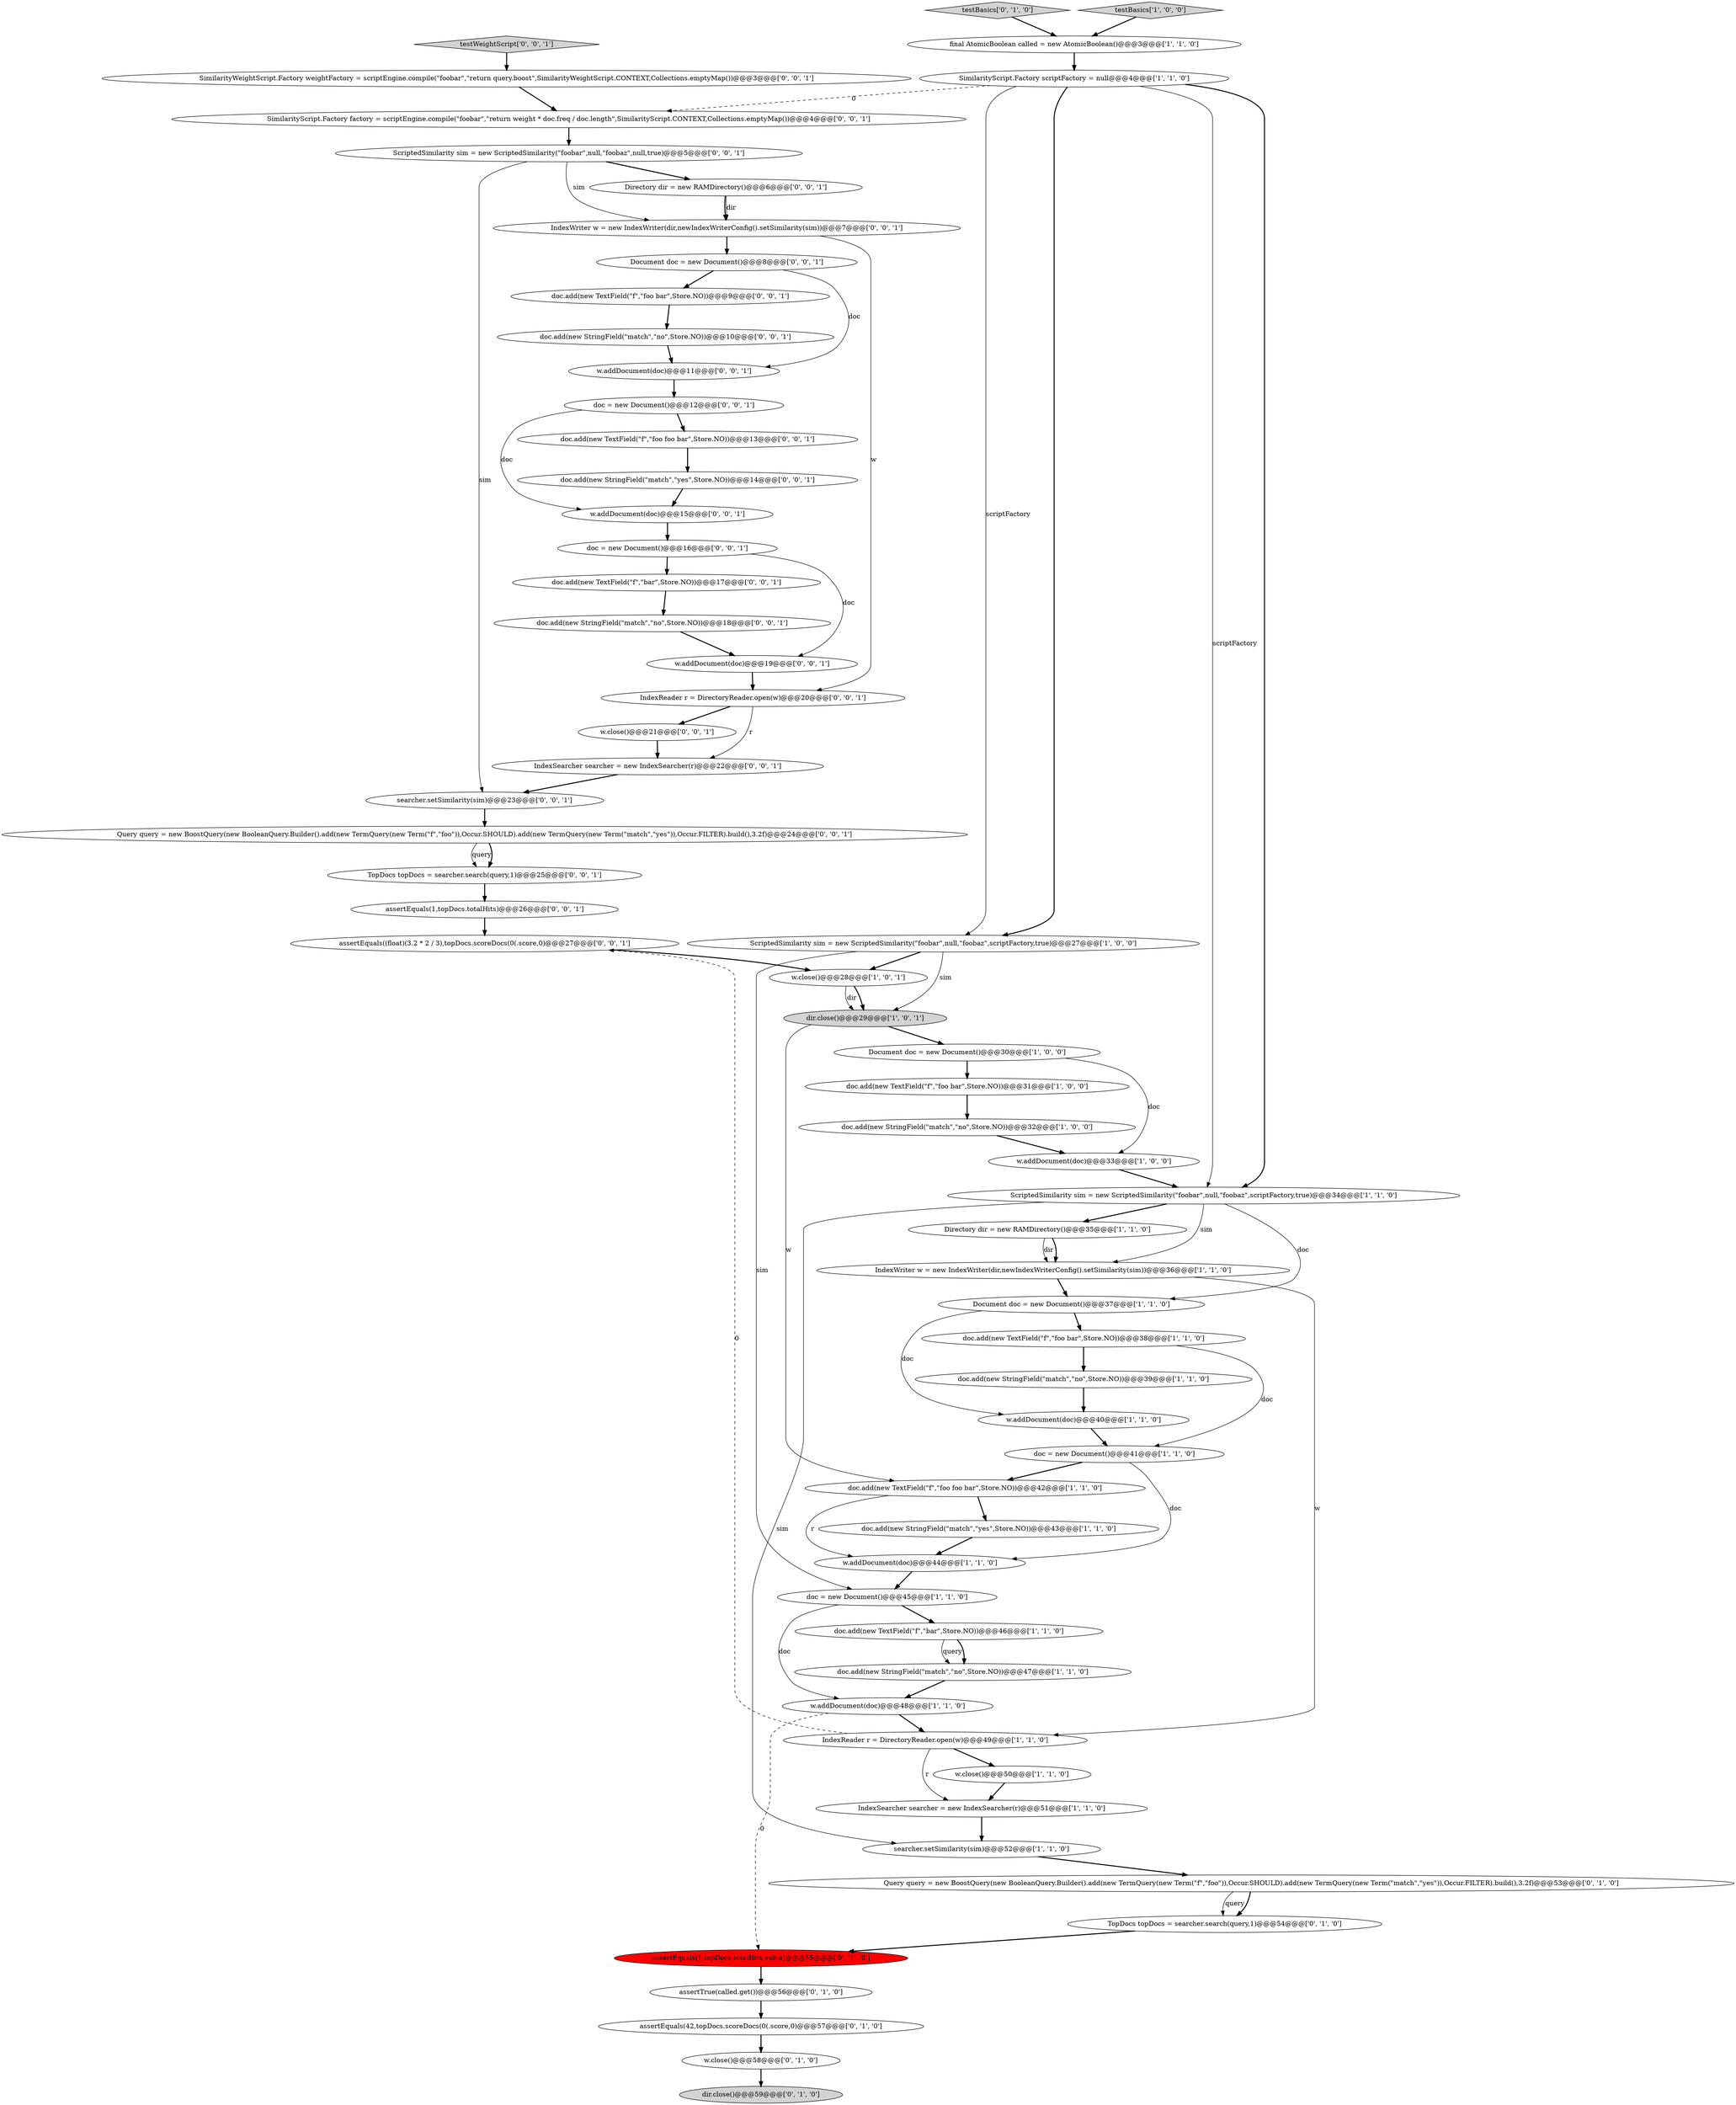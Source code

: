 digraph {
54 [style = filled, label = "IndexSearcher searcher = new IndexSearcher(r)@@@22@@@['0', '0', '1']", fillcolor = white, shape = ellipse image = "AAA0AAABBB3BBB"];
26 [style = filled, label = "w.addDocument(doc)@@@44@@@['1', '1', '0']", fillcolor = white, shape = ellipse image = "AAA0AAABBB1BBB"];
60 [style = filled, label = "doc.add(new StringField(\"match\",\"no\",Store.NO))@@@10@@@['0', '0', '1']", fillcolor = white, shape = ellipse image = "AAA0AAABBB3BBB"];
51 [style = filled, label = "SimilarityScript.Factory factory = scriptEngine.compile(\"foobar\",\"return weight * doc.freq / doc.length\",SimilarityScript.CONTEXT,Collections.emptyMap())@@@4@@@['0', '0', '1']", fillcolor = white, shape = ellipse image = "AAA0AAABBB3BBB"];
61 [style = filled, label = "w.close()@@@21@@@['0', '0', '1']", fillcolor = white, shape = ellipse image = "AAA0AAABBB3BBB"];
16 [style = filled, label = "doc.add(new TextField(\"f\",\"foo bar\",Store.NO))@@@38@@@['1', '1', '0']", fillcolor = white, shape = ellipse image = "AAA0AAABBB1BBB"];
10 [style = filled, label = "doc.add(new TextField(\"f\",\"bar\",Store.NO))@@@46@@@['1', '1', '0']", fillcolor = white, shape = ellipse image = "AAA0AAABBB1BBB"];
49 [style = filled, label = "searcher.setSimilarity(sim)@@@23@@@['0', '0', '1']", fillcolor = white, shape = ellipse image = "AAA0AAABBB3BBB"];
24 [style = filled, label = "w.close()@@@50@@@['1', '1', '0']", fillcolor = white, shape = ellipse image = "AAA0AAABBB1BBB"];
47 [style = filled, label = "w.addDocument(doc)@@@19@@@['0', '0', '1']", fillcolor = white, shape = ellipse image = "AAA0AAABBB3BBB"];
32 [style = filled, label = "TopDocs topDocs = searcher.search(query,1)@@@54@@@['0', '1', '0']", fillcolor = white, shape = ellipse image = "AAA0AAABBB2BBB"];
35 [style = filled, label = "assertEquals(42,topDocs.scoreDocs(0(.score,0)@@@57@@@['0', '1', '0']", fillcolor = white, shape = ellipse image = "AAA0AAABBB2BBB"];
3 [style = filled, label = "w.addDocument(doc)@@@48@@@['1', '1', '0']", fillcolor = white, shape = ellipse image = "AAA0AAABBB1BBB"];
28 [style = filled, label = "doc.add(new TextField(\"f\",\"foo bar\",Store.NO))@@@31@@@['1', '0', '0']", fillcolor = white, shape = ellipse image = "AAA0AAABBB1BBB"];
12 [style = filled, label = "doc = new Document()@@@45@@@['1', '1', '0']", fillcolor = white, shape = ellipse image = "AAA0AAABBB1BBB"];
7 [style = filled, label = "SimilarityScript.Factory scriptFactory = null@@@4@@@['1', '1', '0']", fillcolor = white, shape = ellipse image = "AAA0AAABBB1BBB"];
18 [style = filled, label = "doc.add(new TextField(\"f\",\"foo foo bar\",Store.NO))@@@42@@@['1', '1', '0']", fillcolor = white, shape = ellipse image = "AAA0AAABBB1BBB"];
23 [style = filled, label = "searcher.setSimilarity(sim)@@@52@@@['1', '1', '0']", fillcolor = white, shape = ellipse image = "AAA0AAABBB1BBB"];
34 [style = filled, label = "assertEquals(1,topDocs.totalHits.value)@@@55@@@['0', '1', '0']", fillcolor = red, shape = ellipse image = "AAA1AAABBB2BBB"];
38 [style = filled, label = "w.addDocument(doc)@@@15@@@['0', '0', '1']", fillcolor = white, shape = ellipse image = "AAA0AAABBB3BBB"];
2 [style = filled, label = "doc = new Document()@@@41@@@['1', '1', '0']", fillcolor = white, shape = ellipse image = "AAA0AAABBB1BBB"];
52 [style = filled, label = "SimilarityWeightScript.Factory weightFactory = scriptEngine.compile(\"foobar\",\"return query.boost\",SimilarityWeightScript.CONTEXT,Collections.emptyMap())@@@3@@@['0', '0', '1']", fillcolor = white, shape = ellipse image = "AAA0AAABBB3BBB"];
8 [style = filled, label = "Document doc = new Document()@@@30@@@['1', '0', '0']", fillcolor = white, shape = ellipse image = "AAA0AAABBB1BBB"];
55 [style = filled, label = "doc.add(new TextField(\"f\",\"foo bar\",Store.NO))@@@9@@@['0', '0', '1']", fillcolor = white, shape = ellipse image = "AAA0AAABBB3BBB"];
48 [style = filled, label = "Query query = new BoostQuery(new BooleanQuery.Builder().add(new TermQuery(new Term(\"f\",\"foo\")),Occur.SHOULD).add(new TermQuery(new Term(\"match\",\"yes\")),Occur.FILTER).build(),3.2f)@@@24@@@['0', '0', '1']", fillcolor = white, shape = ellipse image = "AAA0AAABBB3BBB"];
30 [style = filled, label = "w.close()@@@58@@@['0', '1', '0']", fillcolor = white, shape = ellipse image = "AAA0AAABBB2BBB"];
33 [style = filled, label = "testBasics['0', '1', '0']", fillcolor = lightgray, shape = diamond image = "AAA0AAABBB2BBB"];
4 [style = filled, label = "ScriptedSimilarity sim = new ScriptedSimilarity(\"foobar\",null,\"foobaz\",scriptFactory,true)@@@27@@@['1', '0', '0']", fillcolor = white, shape = ellipse image = "AAA0AAABBB1BBB"];
37 [style = filled, label = "IndexReader r = DirectoryReader.open(w)@@@20@@@['0', '0', '1']", fillcolor = white, shape = ellipse image = "AAA0AAABBB3BBB"];
21 [style = filled, label = "dir.close()@@@29@@@['1', '0', '1']", fillcolor = lightgray, shape = ellipse image = "AAA0AAABBB1BBB"];
43 [style = filled, label = "w.addDocument(doc)@@@11@@@['0', '0', '1']", fillcolor = white, shape = ellipse image = "AAA0AAABBB3BBB"];
59 [style = filled, label = "doc.add(new TextField(\"f\",\"bar\",Store.NO))@@@17@@@['0', '0', '1']", fillcolor = white, shape = ellipse image = "AAA0AAABBB3BBB"];
46 [style = filled, label = "doc = new Document()@@@12@@@['0', '0', '1']", fillcolor = white, shape = ellipse image = "AAA0AAABBB3BBB"];
29 [style = filled, label = "assertTrue(called.get())@@@56@@@['0', '1', '0']", fillcolor = white, shape = ellipse image = "AAA0AAABBB2BBB"];
5 [style = filled, label = "doc.add(new StringField(\"match\",\"no\",Store.NO))@@@39@@@['1', '1', '0']", fillcolor = white, shape = ellipse image = "AAA0AAABBB1BBB"];
15 [style = filled, label = "w.addDocument(doc)@@@33@@@['1', '0', '0']", fillcolor = white, shape = ellipse image = "AAA0AAABBB1BBB"];
42 [style = filled, label = "doc.add(new StringField(\"match\",\"no\",Store.NO))@@@18@@@['0', '0', '1']", fillcolor = white, shape = ellipse image = "AAA0AAABBB3BBB"];
11 [style = filled, label = "ScriptedSimilarity sim = new ScriptedSimilarity(\"foobar\",null,\"foobaz\",scriptFactory,true)@@@34@@@['1', '1', '0']", fillcolor = white, shape = ellipse image = "AAA0AAABBB1BBB"];
57 [style = filled, label = "ScriptedSimilarity sim = new ScriptedSimilarity(\"foobar\",null,\"foobaz\",null,true)@@@5@@@['0', '0', '1']", fillcolor = white, shape = ellipse image = "AAA0AAABBB3BBB"];
0 [style = filled, label = "Document doc = new Document()@@@37@@@['1', '1', '0']", fillcolor = white, shape = ellipse image = "AAA0AAABBB1BBB"];
40 [style = filled, label = "doc.add(new TextField(\"f\",\"foo foo bar\",Store.NO))@@@13@@@['0', '0', '1']", fillcolor = white, shape = ellipse image = "AAA0AAABBB3BBB"];
50 [style = filled, label = "assertEquals((float)(3.2 * 2 / 3),topDocs.scoreDocs(0(.score,0)@@@27@@@['0', '0', '1']", fillcolor = white, shape = ellipse image = "AAA0AAABBB3BBB"];
9 [style = filled, label = "w.close()@@@28@@@['1', '0', '1']", fillcolor = white, shape = ellipse image = "AAA0AAABBB1BBB"];
41 [style = filled, label = "assertEquals(1,topDocs.totalHits)@@@26@@@['0', '0', '1']", fillcolor = white, shape = ellipse image = "AAA0AAABBB3BBB"];
20 [style = filled, label = "Directory dir = new RAMDirectory()@@@35@@@['1', '1', '0']", fillcolor = white, shape = ellipse image = "AAA0AAABBB1BBB"];
45 [style = filled, label = "IndexWriter w = new IndexWriter(dir,newIndexWriterConfig().setSimilarity(sim))@@@7@@@['0', '0', '1']", fillcolor = white, shape = ellipse image = "AAA0AAABBB3BBB"];
36 [style = filled, label = "dir.close()@@@59@@@['0', '1', '0']", fillcolor = lightgray, shape = ellipse image = "AAA0AAABBB2BBB"];
17 [style = filled, label = "doc.add(new StringField(\"match\",\"yes\",Store.NO))@@@43@@@['1', '1', '0']", fillcolor = white, shape = ellipse image = "AAA0AAABBB1BBB"];
19 [style = filled, label = "IndexWriter w = new IndexWriter(dir,newIndexWriterConfig().setSimilarity(sim))@@@36@@@['1', '1', '0']", fillcolor = white, shape = ellipse image = "AAA0AAABBB1BBB"];
39 [style = filled, label = "Directory dir = new RAMDirectory()@@@6@@@['0', '0', '1']", fillcolor = white, shape = ellipse image = "AAA0AAABBB3BBB"];
44 [style = filled, label = "doc = new Document()@@@16@@@['0', '0', '1']", fillcolor = white, shape = ellipse image = "AAA0AAABBB3BBB"];
1 [style = filled, label = "IndexReader r = DirectoryReader.open(w)@@@49@@@['1', '1', '0']", fillcolor = white, shape = ellipse image = "AAA0AAABBB1BBB"];
31 [style = filled, label = "Query query = new BoostQuery(new BooleanQuery.Builder().add(new TermQuery(new Term(\"f\",\"foo\")),Occur.SHOULD).add(new TermQuery(new Term(\"match\",\"yes\")),Occur.FILTER).build(),3.2f)@@@53@@@['0', '1', '0']", fillcolor = white, shape = ellipse image = "AAA0AAABBB2BBB"];
53 [style = filled, label = "Document doc = new Document()@@@8@@@['0', '0', '1']", fillcolor = white, shape = ellipse image = "AAA0AAABBB3BBB"];
22 [style = filled, label = "w.addDocument(doc)@@@40@@@['1', '1', '0']", fillcolor = white, shape = ellipse image = "AAA0AAABBB1BBB"];
27 [style = filled, label = "doc.add(new StringField(\"match\",\"no\",Store.NO))@@@32@@@['1', '0', '0']", fillcolor = white, shape = ellipse image = "AAA0AAABBB1BBB"];
25 [style = filled, label = "final AtomicBoolean called = new AtomicBoolean()@@@3@@@['1', '1', '0']", fillcolor = white, shape = ellipse image = "AAA0AAABBB1BBB"];
58 [style = filled, label = "doc.add(new StringField(\"match\",\"yes\",Store.NO))@@@14@@@['0', '0', '1']", fillcolor = white, shape = ellipse image = "AAA0AAABBB3BBB"];
6 [style = filled, label = "doc.add(new StringField(\"match\",\"no\",Store.NO))@@@47@@@['1', '1', '0']", fillcolor = white, shape = ellipse image = "AAA0AAABBB1BBB"];
62 [style = filled, label = "TopDocs topDocs = searcher.search(query,1)@@@25@@@['0', '0', '1']", fillcolor = white, shape = ellipse image = "AAA0AAABBB3BBB"];
14 [style = filled, label = "IndexSearcher searcher = new IndexSearcher(r)@@@51@@@['1', '1', '0']", fillcolor = white, shape = ellipse image = "AAA0AAABBB1BBB"];
56 [style = filled, label = "testWeightScript['0', '0', '1']", fillcolor = lightgray, shape = diamond image = "AAA0AAABBB3BBB"];
13 [style = filled, label = "testBasics['1', '0', '0']", fillcolor = lightgray, shape = diamond image = "AAA0AAABBB1BBB"];
6->3 [style = bold, label=""];
4->21 [style = solid, label="sim"];
56->52 [style = bold, label=""];
37->54 [style = solid, label="r"];
38->44 [style = bold, label=""];
48->62 [style = solid, label="query"];
21->8 [style = bold, label=""];
57->49 [style = solid, label="sim"];
49->48 [style = bold, label=""];
30->36 [style = bold, label=""];
47->37 [style = bold, label=""];
32->34 [style = bold, label=""];
27->15 [style = bold, label=""];
21->18 [style = solid, label="w"];
48->62 [style = bold, label=""];
26->12 [style = bold, label=""];
12->10 [style = bold, label=""];
15->11 [style = bold, label=""];
57->39 [style = bold, label=""];
57->45 [style = solid, label="sim"];
33->25 [style = bold, label=""];
10->6 [style = solid, label="query"];
46->38 [style = solid, label="doc"];
9->21 [style = bold, label=""];
8->15 [style = solid, label="doc"];
55->60 [style = bold, label=""];
59->42 [style = bold, label=""];
13->25 [style = bold, label=""];
1->14 [style = solid, label="r"];
8->28 [style = bold, label=""];
7->11 [style = bold, label=""];
54->49 [style = bold, label=""];
19->1 [style = solid, label="w"];
7->4 [style = solid, label="scriptFactory"];
2->18 [style = bold, label=""];
39->45 [style = bold, label=""];
25->7 [style = bold, label=""];
37->61 [style = bold, label=""];
43->46 [style = bold, label=""];
39->45 [style = solid, label="dir"];
53->43 [style = solid, label="doc"];
3->34 [style = dashed, label="0"];
11->23 [style = solid, label="sim"];
31->32 [style = solid, label="query"];
11->19 [style = solid, label="sim"];
7->51 [style = dashed, label="0"];
29->35 [style = bold, label=""];
46->40 [style = bold, label=""];
52->51 [style = bold, label=""];
20->19 [style = bold, label=""];
5->22 [style = bold, label=""];
41->50 [style = bold, label=""];
11->0 [style = solid, label="doc"];
4->12 [style = solid, label="sim"];
23->31 [style = bold, label=""];
4->9 [style = bold, label=""];
34->29 [style = bold, label=""];
0->16 [style = bold, label=""];
44->47 [style = solid, label="doc"];
22->2 [style = bold, label=""];
3->1 [style = bold, label=""];
31->32 [style = bold, label=""];
45->37 [style = solid, label="w"];
44->59 [style = bold, label=""];
42->47 [style = bold, label=""];
9->21 [style = solid, label="dir"];
45->53 [style = bold, label=""];
7->4 [style = bold, label=""];
10->6 [style = bold, label=""];
19->0 [style = bold, label=""];
58->38 [style = bold, label=""];
62->41 [style = bold, label=""];
14->23 [style = bold, label=""];
16->5 [style = bold, label=""];
51->57 [style = bold, label=""];
61->54 [style = bold, label=""];
60->43 [style = bold, label=""];
35->30 [style = bold, label=""];
1->50 [style = dashed, label="0"];
53->55 [style = bold, label=""];
11->20 [style = bold, label=""];
17->26 [style = bold, label=""];
50->9 [style = bold, label=""];
18->17 [style = bold, label=""];
16->2 [style = solid, label="doc"];
0->22 [style = solid, label="doc"];
24->14 [style = bold, label=""];
7->11 [style = solid, label="scriptFactory"];
1->24 [style = bold, label=""];
2->26 [style = solid, label="doc"];
28->27 [style = bold, label=""];
20->19 [style = solid, label="dir"];
12->3 [style = solid, label="doc"];
18->26 [style = solid, label="r"];
40->58 [style = bold, label=""];
}
